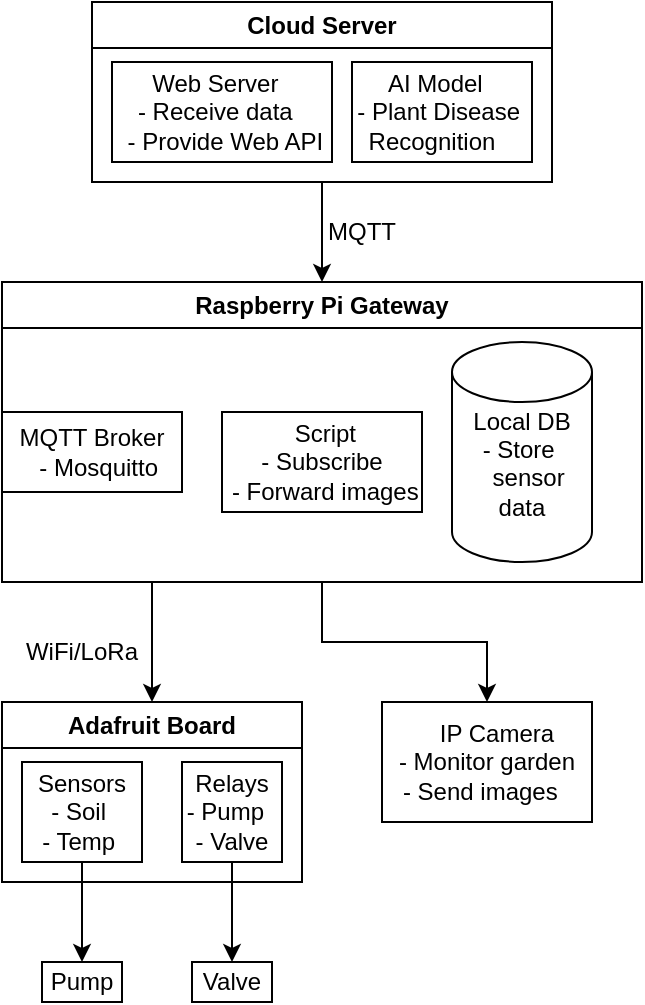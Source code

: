 <mxfile version="24.2.1" type="device">
  <diagram name="Page-1" id="fdoy6l8vNIo6GiZQFkzr">
    <mxGraphModel dx="1434" dy="738" grid="1" gridSize="10" guides="1" tooltips="1" connect="1" arrows="1" fold="1" page="1" pageScale="1" pageWidth="850" pageHeight="1100" math="0" shadow="0">
      <root>
        <mxCell id="0" />
        <mxCell id="1" parent="0" />
        <mxCell id="jzv1FefXpOxyZMLrYBwT-1" value="&lt;div&gt;&amp;nbsp; &amp;nbsp;Web Server&amp;nbsp; &amp;nbsp; &amp;nbsp;&lt;/div&gt;&lt;div&gt;&amp;nbsp;- Receive data&amp;nbsp; &amp;nbsp;&lt;/div&gt;&lt;div&gt;&amp;nbsp;- Provide Web API&lt;/div&gt;" style="rounded=0;whiteSpace=wrap;html=1;" vertex="1" parent="1">
          <mxGeometry x="215" y="150" width="110" height="50" as="geometry" />
        </mxCell>
        <mxCell id="jzv1FefXpOxyZMLrYBwT-26" style="edgeStyle=orthogonalEdgeStyle;rounded=0;orthogonalLoop=1;jettySize=auto;html=1;entryX=0.5;entryY=0;entryDx=0;entryDy=0;" edge="1" parent="1" source="jzv1FefXpOxyZMLrYBwT-7" target="jzv1FefXpOxyZMLrYBwT-10">
          <mxGeometry relative="1" as="geometry" />
        </mxCell>
        <mxCell id="jzv1FefXpOxyZMLrYBwT-7" value="&lt;div&gt;Sensors&lt;/div&gt;&lt;div&gt;- Soil&amp;nbsp;&lt;/div&gt;&lt;div&gt;- Temp&amp;nbsp;&lt;/div&gt;" style="rounded=0;whiteSpace=wrap;html=1;" vertex="1" parent="1">
          <mxGeometry x="170" y="500" width="60" height="50" as="geometry" />
        </mxCell>
        <mxCell id="jzv1FefXpOxyZMLrYBwT-27" style="edgeStyle=orthogonalEdgeStyle;rounded=0;orthogonalLoop=1;jettySize=auto;html=1;entryX=0.5;entryY=0;entryDx=0;entryDy=0;" edge="1" parent="1" source="jzv1FefXpOxyZMLrYBwT-8" target="jzv1FefXpOxyZMLrYBwT-12">
          <mxGeometry relative="1" as="geometry" />
        </mxCell>
        <mxCell id="jzv1FefXpOxyZMLrYBwT-8" value="Relays&#xa;- Pump  &#xa;- Valve" style="rounded=0;whiteSpace=wrap;html=1;" vertex="1" parent="1">
          <mxGeometry x="250" y="500" width="50" height="50" as="geometry" />
        </mxCell>
        <mxCell id="jzv1FefXpOxyZMLrYBwT-9" value="&lt;div&gt;&amp;nbsp; &amp;nbsp; &amp;nbsp;IP Camera&amp;nbsp;&amp;nbsp;&lt;/div&gt;&lt;div&gt;- Monitor garden&lt;/div&gt;&lt;div&gt;- Send images&amp;nbsp;&amp;nbsp;&lt;/div&gt;" style="rounded=0;whiteSpace=wrap;html=1;" vertex="1" parent="1">
          <mxGeometry x="350" y="470" width="105" height="60" as="geometry" />
        </mxCell>
        <mxCell id="jzv1FefXpOxyZMLrYBwT-10" value="Pump" style="rounded=0;whiteSpace=wrap;html=1;" vertex="1" parent="1">
          <mxGeometry x="180" y="600" width="40" height="20" as="geometry" />
        </mxCell>
        <mxCell id="jzv1FefXpOxyZMLrYBwT-12" value="Valve" style="rounded=0;whiteSpace=wrap;html=1;" vertex="1" parent="1">
          <mxGeometry x="255" y="600" width="40" height="20" as="geometry" />
        </mxCell>
        <mxCell id="jzv1FefXpOxyZMLrYBwT-20" style="edgeStyle=orthogonalEdgeStyle;rounded=0;orthogonalLoop=1;jettySize=auto;html=1;entryX=0.5;entryY=0;entryDx=0;entryDy=0;" edge="1" parent="1" source="jzv1FefXpOxyZMLrYBwT-18" target="jzv1FefXpOxyZMLrYBwT-19">
          <mxGeometry relative="1" as="geometry" />
        </mxCell>
        <mxCell id="jzv1FefXpOxyZMLrYBwT-18" value="Cloud Server" style="swimlane;whiteSpace=wrap;html=1;" vertex="1" parent="1">
          <mxGeometry x="205" y="120" width="230" height="90" as="geometry" />
        </mxCell>
        <mxCell id="jzv1FefXpOxyZMLrYBwT-2" value="&lt;div&gt;&amp;nbsp; &amp;nbsp;AI Model&amp;nbsp; &amp;nbsp; &amp;nbsp;&lt;/div&gt;&lt;div&gt;- Plant Disease&amp;nbsp;&lt;/div&gt;&lt;div&gt;&lt;span style=&quot;background-color: initial;&quot;&gt;Recognition&amp;nbsp; &amp;nbsp;&lt;/span&gt;&lt;/div&gt;" style="rounded=0;whiteSpace=wrap;html=1;" vertex="1" parent="jzv1FefXpOxyZMLrYBwT-18">
          <mxGeometry x="130" y="30" width="90" height="50" as="geometry" />
        </mxCell>
        <mxCell id="jzv1FefXpOxyZMLrYBwT-23" style="edgeStyle=orthogonalEdgeStyle;rounded=0;orthogonalLoop=1;jettySize=auto;html=1;exitX=0.25;exitY=1;exitDx=0;exitDy=0;entryX=0.5;entryY=0;entryDx=0;entryDy=0;" edge="1" parent="1" source="jzv1FefXpOxyZMLrYBwT-19" target="jzv1FefXpOxyZMLrYBwT-22">
          <mxGeometry relative="1" as="geometry">
            <Array as="points">
              <mxPoint x="235" y="410" />
            </Array>
          </mxGeometry>
        </mxCell>
        <mxCell id="jzv1FefXpOxyZMLrYBwT-24" style="edgeStyle=orthogonalEdgeStyle;rounded=0;orthogonalLoop=1;jettySize=auto;html=1;entryX=0.5;entryY=0;entryDx=0;entryDy=0;" edge="1" parent="1" source="jzv1FefXpOxyZMLrYBwT-19" target="jzv1FefXpOxyZMLrYBwT-9">
          <mxGeometry relative="1" as="geometry" />
        </mxCell>
        <mxCell id="jzv1FefXpOxyZMLrYBwT-19" value="Raspberry Pi Gateway" style="swimlane;whiteSpace=wrap;html=1;" vertex="1" parent="1">
          <mxGeometry x="160" y="260" width="320" height="150" as="geometry" />
        </mxCell>
        <mxCell id="jzv1FefXpOxyZMLrYBwT-3" value="&lt;div&gt;&amp;nbsp;MQTT Broker&amp;nbsp;&lt;/div&gt;&lt;div&gt;&amp;nbsp; - Mosquitto&lt;/div&gt;" style="rounded=0;whiteSpace=wrap;html=1;" vertex="1" parent="jzv1FefXpOxyZMLrYBwT-19">
          <mxGeometry y="65" width="90" height="40" as="geometry" />
        </mxCell>
        <mxCell id="jzv1FefXpOxyZMLrYBwT-6" value="&lt;div&gt;Local DB&lt;/div&gt;&lt;div&gt;- Store&amp;nbsp;&lt;/div&gt;&lt;div&gt;&amp;nbsp; sensor&lt;/div&gt;&lt;div&gt;&amp;nbsp; data&amp;nbsp;&amp;nbsp;&lt;/div&gt;&lt;div&gt;&lt;br&gt;&lt;/div&gt;" style="shape=cylinder3;whiteSpace=wrap;html=1;boundedLbl=1;backgroundOutline=1;size=15;" vertex="1" parent="jzv1FefXpOxyZMLrYBwT-19">
          <mxGeometry x="225" y="30" width="70" height="110" as="geometry" />
        </mxCell>
        <mxCell id="jzv1FefXpOxyZMLrYBwT-4" value="&lt;div&gt;&amp;nbsp; &amp;nbsp;Script&amp;nbsp;&amp;nbsp;&lt;/div&gt;&lt;div&gt;- Subscribe&lt;/div&gt;&lt;div&gt;&amp;nbsp;- Forward&amp;nbsp;&lt;span style=&quot;background-color: initial;&quot;&gt;images&lt;/span&gt;&lt;/div&gt;" style="rounded=0;whiteSpace=wrap;html=1;" vertex="1" parent="jzv1FefXpOxyZMLrYBwT-19">
          <mxGeometry x="110" y="65" width="100" height="50" as="geometry" />
        </mxCell>
        <mxCell id="jzv1FefXpOxyZMLrYBwT-21" value="MQTT" style="text;html=1;align=center;verticalAlign=middle;whiteSpace=wrap;rounded=0;" vertex="1" parent="1">
          <mxGeometry x="310" y="220" width="60" height="30" as="geometry" />
        </mxCell>
        <mxCell id="jzv1FefXpOxyZMLrYBwT-22" value="Adafruit Board" style="swimlane;whiteSpace=wrap;html=1;" vertex="1" parent="1">
          <mxGeometry x="160" y="470" width="150" height="90" as="geometry" />
        </mxCell>
        <mxCell id="jzv1FefXpOxyZMLrYBwT-28" value="WiFi/LoRa" style="text;html=1;align=center;verticalAlign=middle;whiteSpace=wrap;rounded=0;" vertex="1" parent="1">
          <mxGeometry x="170" y="430" width="60" height="30" as="geometry" />
        </mxCell>
      </root>
    </mxGraphModel>
  </diagram>
</mxfile>
